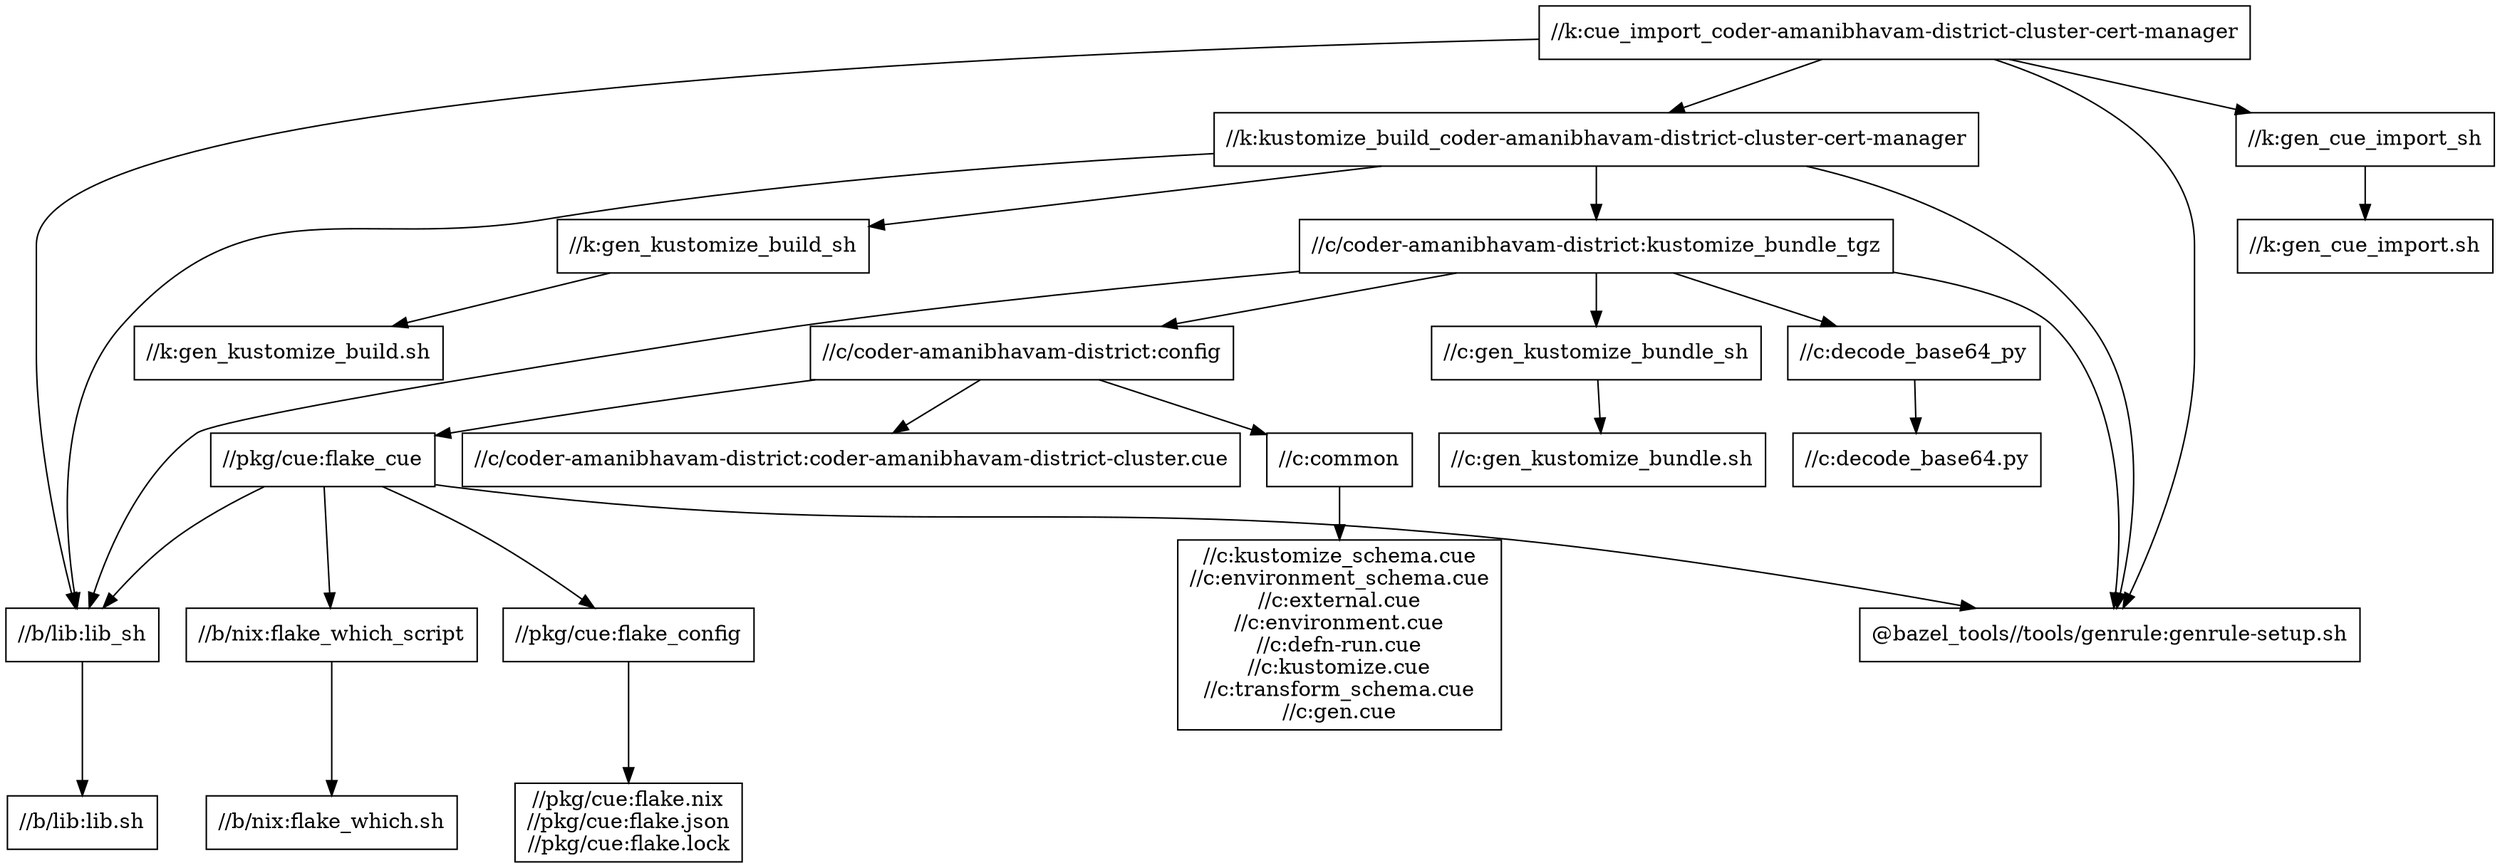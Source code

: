 digraph mygraph {
  node [shape=box];
  "//k:cue_import_coder-amanibhavam-district-cluster-cert-manager"
  "//k:cue_import_coder-amanibhavam-district-cluster-cert-manager" -> "//k:kustomize_build_coder-amanibhavam-district-cluster-cert-manager"
  "//k:cue_import_coder-amanibhavam-district-cluster-cert-manager" -> "//k:gen_cue_import_sh"
  "//k:cue_import_coder-amanibhavam-district-cluster-cert-manager" -> "//b/lib:lib_sh"
  "//k:cue_import_coder-amanibhavam-district-cluster-cert-manager" -> "@bazel_tools//tools/genrule:genrule-setup.sh"
  "//k:gen_cue_import_sh"
  "//k:gen_cue_import_sh" -> "//k:gen_cue_import.sh"
  "//k:gen_cue_import.sh"
  "//k:kustomize_build_coder-amanibhavam-district-cluster-cert-manager"
  "//k:kustomize_build_coder-amanibhavam-district-cluster-cert-manager" -> "//k:gen_kustomize_build_sh"
  "//k:kustomize_build_coder-amanibhavam-district-cluster-cert-manager" -> "//c/coder-amanibhavam-district:kustomize_bundle_tgz"
  "//k:kustomize_build_coder-amanibhavam-district-cluster-cert-manager" -> "//b/lib:lib_sh"
  "//k:kustomize_build_coder-amanibhavam-district-cluster-cert-manager" -> "@bazel_tools//tools/genrule:genrule-setup.sh"
  "//c/coder-amanibhavam-district:kustomize_bundle_tgz"
  "//c/coder-amanibhavam-district:kustomize_bundle_tgz" -> "//c/coder-amanibhavam-district:config"
  "//c/coder-amanibhavam-district:kustomize_bundle_tgz" -> "@bazel_tools//tools/genrule:genrule-setup.sh"
  "//c/coder-amanibhavam-district:kustomize_bundle_tgz" -> "//c:gen_kustomize_bundle_sh"
  "//c/coder-amanibhavam-district:kustomize_bundle_tgz" -> "//c:decode_base64_py"
  "//c/coder-amanibhavam-district:kustomize_bundle_tgz" -> "//b/lib:lib_sh"
  "//c:decode_base64_py"
  "//c:decode_base64_py" -> "//c:decode_base64.py"
  "//c:decode_base64.py"
  "//c:gen_kustomize_bundle_sh"
  "//c:gen_kustomize_bundle_sh" -> "//c:gen_kustomize_bundle.sh"
  "//c:gen_kustomize_bundle.sh"
  "//c/coder-amanibhavam-district:config"
  "//c/coder-amanibhavam-district:config" -> "//pkg/cue:flake_cue"
  "//c/coder-amanibhavam-district:config" -> "//c/coder-amanibhavam-district:coder-amanibhavam-district-cluster.cue"
  "//c/coder-amanibhavam-district:config" -> "//c:common"
  "//c:common"
  "//c:common" -> "//c:kustomize_schema.cue\n//c:environment_schema.cue\n//c:external.cue\n//c:environment.cue\n//c:defn-run.cue\n//c:kustomize.cue\n//c:transform_schema.cue\n//c:gen.cue"
  "//c:kustomize_schema.cue\n//c:environment_schema.cue\n//c:external.cue\n//c:environment.cue\n//c:defn-run.cue\n//c:kustomize.cue\n//c:transform_schema.cue\n//c:gen.cue"
  "//pkg/cue:flake_cue"
  "//pkg/cue:flake_cue" -> "//pkg/cue:flake_config"
  "//pkg/cue:flake_cue" -> "//b/nix:flake_which_script"
  "//pkg/cue:flake_cue" -> "@bazel_tools//tools/genrule:genrule-setup.sh"
  "//pkg/cue:flake_cue" -> "//b/lib:lib_sh"
  "//b/lib:lib_sh"
  "//b/lib:lib_sh" -> "//b/lib:lib.sh"
  "//b/lib:lib.sh"
  "//b/nix:flake_which_script"
  "//b/nix:flake_which_script" -> "//b/nix:flake_which.sh"
  "//b/nix:flake_which.sh"
  "//pkg/cue:flake_config"
  "//pkg/cue:flake_config" -> "//pkg/cue:flake.nix\n//pkg/cue:flake.json\n//pkg/cue:flake.lock"
  "//pkg/cue:flake.nix\n//pkg/cue:flake.json\n//pkg/cue:flake.lock"
  "//k:gen_kustomize_build_sh"
  "//k:gen_kustomize_build_sh" -> "//k:gen_kustomize_build.sh"
  "//k:gen_kustomize_build.sh"
  "//c/coder-amanibhavam-district:coder-amanibhavam-district-cluster.cue"
  "@bazel_tools//tools/genrule:genrule-setup.sh"
}
